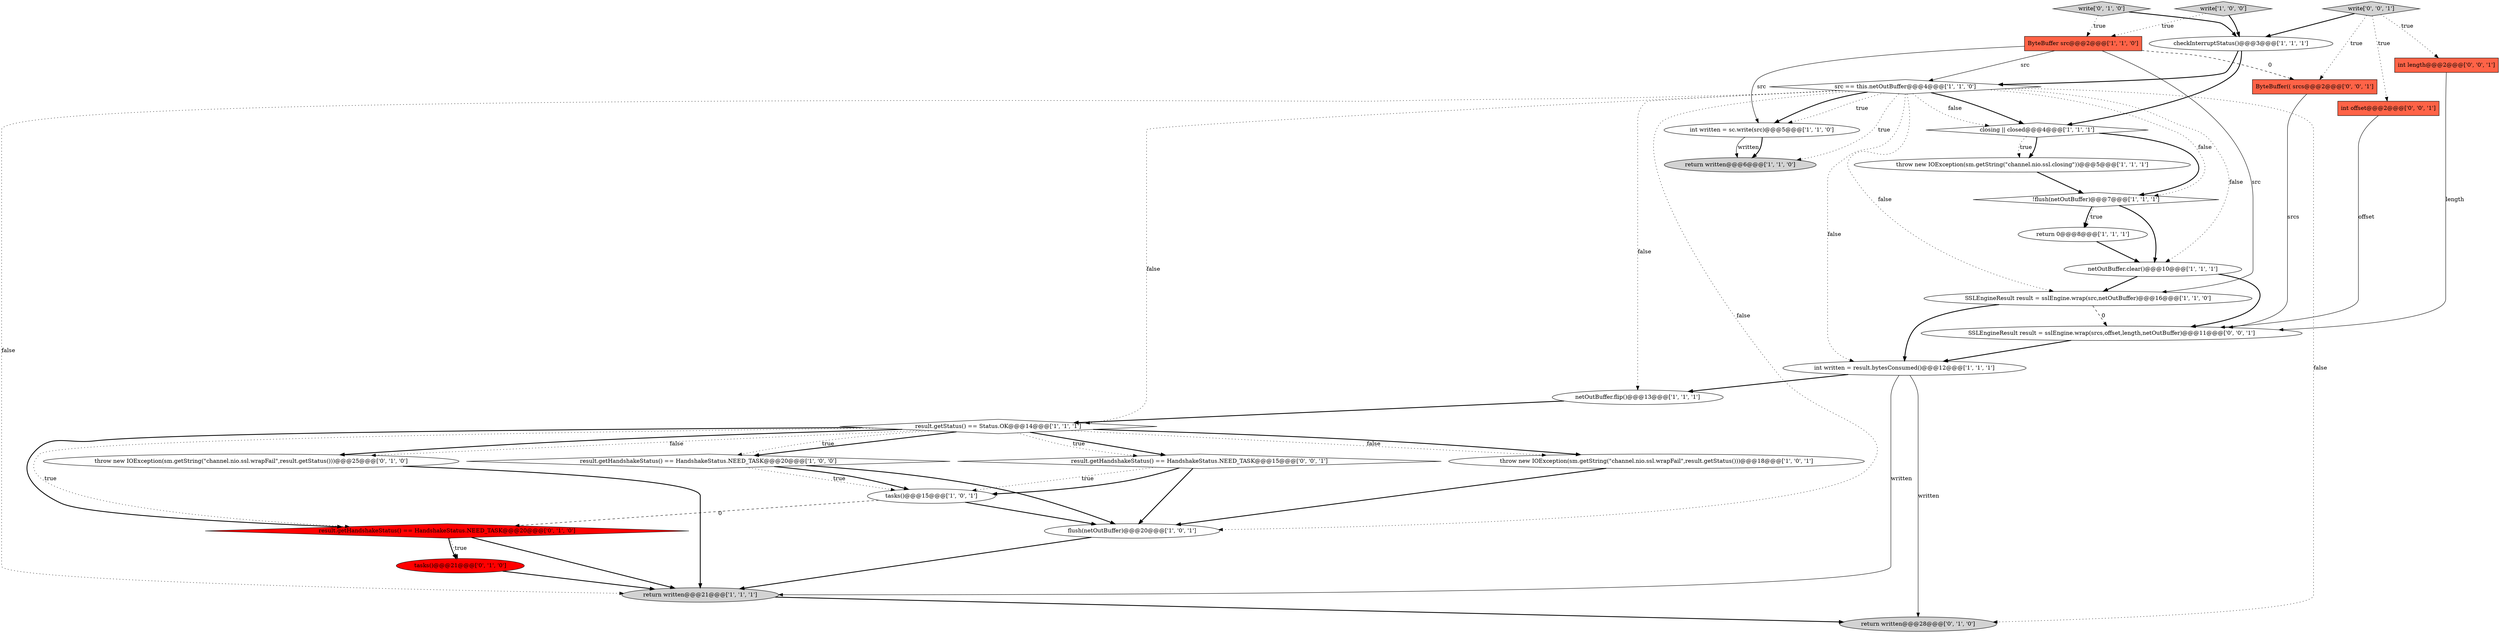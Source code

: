 digraph {
0 [style = filled, label = "int written = sc.write(src)@@@5@@@['1', '1', '0']", fillcolor = white, shape = ellipse image = "AAA0AAABBB1BBB"];
20 [style = filled, label = "tasks()@@@21@@@['0', '1', '0']", fillcolor = red, shape = ellipse image = "AAA1AAABBB2BBB"];
8 [style = filled, label = "write['1', '0', '0']", fillcolor = lightgray, shape = diamond image = "AAA0AAABBB1BBB"];
19 [style = filled, label = "checkInterruptStatus()@@@3@@@['1', '1', '1']", fillcolor = white, shape = ellipse image = "AAA0AAABBB1BBB"];
17 [style = filled, label = "int written = result.bytesConsumed()@@@12@@@['1', '1', '1']", fillcolor = white, shape = ellipse image = "AAA0AAABBB1BBB"];
9 [style = filled, label = "result.getHandshakeStatus() == HandshakeStatus.NEED_TASK@@@20@@@['1', '0', '0']", fillcolor = white, shape = diamond image = "AAA0AAABBB1BBB"];
29 [style = filled, label = "SSLEngineResult result = sslEngine.wrap(srcs,offset,length,netOutBuffer)@@@11@@@['0', '0', '1']", fillcolor = white, shape = ellipse image = "AAA0AAABBB3BBB"];
3 [style = filled, label = "netOutBuffer.clear()@@@10@@@['1', '1', '1']", fillcolor = white, shape = ellipse image = "AAA0AAABBB1BBB"];
11 [style = filled, label = "throw new IOException(sm.getString(\"channel.nio.ssl.wrapFail\",result.getStatus()))@@@18@@@['1', '0', '1']", fillcolor = white, shape = ellipse image = "AAA0AAABBB1BBB"];
13 [style = filled, label = "tasks()@@@15@@@['1', '0', '1']", fillcolor = white, shape = ellipse image = "AAA0AAABBB1BBB"];
2 [style = filled, label = "throw new IOException(sm.getString(\"channel.nio.ssl.closing\"))@@@5@@@['1', '1', '1']", fillcolor = white, shape = ellipse image = "AAA0AAABBB1BBB"];
6 [style = filled, label = "return written@@@21@@@['1', '1', '1']", fillcolor = lightgray, shape = ellipse image = "AAA0AAABBB1BBB"];
5 [style = filled, label = "netOutBuffer.flip()@@@13@@@['1', '1', '1']", fillcolor = white, shape = ellipse image = "AAA0AAABBB1BBB"];
26 [style = filled, label = "write['0', '0', '1']", fillcolor = lightgray, shape = diamond image = "AAA0AAABBB3BBB"];
7 [style = filled, label = "src == this.netOutBuffer@@@4@@@['1', '1', '0']", fillcolor = white, shape = diamond image = "AAA0AAABBB1BBB"];
22 [style = filled, label = "result.getHandshakeStatus() == HandshakeStatus.NEED_TASK@@@20@@@['0', '1', '0']", fillcolor = red, shape = diamond image = "AAA1AAABBB2BBB"];
21 [style = filled, label = "return written@@@28@@@['0', '1', '0']", fillcolor = lightgray, shape = ellipse image = "AAA0AAABBB2BBB"];
23 [style = filled, label = "throw new IOException(sm.getString(\"channel.nio.ssl.wrapFail\",result.getStatus()))@@@25@@@['0', '1', '0']", fillcolor = white, shape = ellipse image = "AAA0AAABBB2BBB"];
25 [style = filled, label = "int length@@@2@@@['0', '0', '1']", fillcolor = tomato, shape = box image = "AAA0AAABBB3BBB"];
30 [style = filled, label = "result.getHandshakeStatus() == HandshakeStatus.NEED_TASK@@@15@@@['0', '0', '1']", fillcolor = white, shape = diamond image = "AAA0AAABBB3BBB"];
16 [style = filled, label = "return 0@@@8@@@['1', '1', '1']", fillcolor = white, shape = ellipse image = "AAA0AAABBB1BBB"];
1 [style = filled, label = "closing || closed@@@4@@@['1', '1', '1']", fillcolor = white, shape = diamond image = "AAA0AAABBB1BBB"];
4 [style = filled, label = "ByteBuffer src@@@2@@@['1', '1', '0']", fillcolor = tomato, shape = box image = "AAA0AAABBB1BBB"];
10 [style = filled, label = "!flush(netOutBuffer)@@@7@@@['1', '1', '1']", fillcolor = white, shape = diamond image = "AAA0AAABBB1BBB"];
12 [style = filled, label = "result.getStatus() == Status.OK@@@14@@@['1', '1', '1']", fillcolor = white, shape = diamond image = "AAA0AAABBB1BBB"];
27 [style = filled, label = "int offset@@@2@@@['0', '0', '1']", fillcolor = tomato, shape = box image = "AAA0AAABBB3BBB"];
28 [style = filled, label = "ByteBuffer(( srcs@@@2@@@['0', '0', '1']", fillcolor = tomato, shape = box image = "AAA0AAABBB3BBB"];
24 [style = filled, label = "write['0', '1', '0']", fillcolor = lightgray, shape = diamond image = "AAA0AAABBB2BBB"];
15 [style = filled, label = "SSLEngineResult result = sslEngine.wrap(src,netOutBuffer)@@@16@@@['1', '1', '0']", fillcolor = white, shape = ellipse image = "AAA0AAABBB1BBB"];
18 [style = filled, label = "flush(netOutBuffer)@@@20@@@['1', '0', '1']", fillcolor = white, shape = ellipse image = "AAA0AAABBB1BBB"];
14 [style = filled, label = "return written@@@6@@@['1', '1', '0']", fillcolor = lightgray, shape = ellipse image = "AAA0AAABBB1BBB"];
16->3 [style = bold, label=""];
12->11 [style = dotted, label="false"];
17->5 [style = bold, label=""];
17->21 [style = solid, label="written"];
12->23 [style = dotted, label="false"];
29->17 [style = bold, label=""];
7->1 [style = bold, label=""];
24->19 [style = bold, label=""];
30->13 [style = bold, label=""];
0->14 [style = solid, label="written"];
7->12 [style = dotted, label="false"];
8->19 [style = bold, label=""];
6->21 [style = bold, label=""];
7->3 [style = dotted, label="false"];
24->4 [style = dotted, label="true"];
26->27 [style = dotted, label="true"];
26->25 [style = dotted, label="true"];
25->29 [style = solid, label="length"];
12->11 [style = bold, label=""];
7->17 [style = dotted, label="false"];
7->21 [style = dotted, label="false"];
10->3 [style = bold, label=""];
12->30 [style = bold, label=""];
7->0 [style = bold, label=""];
3->15 [style = bold, label=""];
15->29 [style = dashed, label="0"];
20->6 [style = bold, label=""];
4->0 [style = solid, label="src"];
7->18 [style = dotted, label="false"];
26->19 [style = bold, label=""];
2->10 [style = bold, label=""];
12->9 [style = bold, label=""];
30->18 [style = bold, label=""];
17->6 [style = solid, label="written"];
7->0 [style = dotted, label="true"];
8->4 [style = dotted, label="true"];
12->30 [style = dotted, label="true"];
11->18 [style = bold, label=""];
27->29 [style = solid, label="offset"];
7->6 [style = dotted, label="false"];
4->28 [style = dashed, label="0"];
19->1 [style = bold, label=""];
15->17 [style = bold, label=""];
0->14 [style = bold, label=""];
12->22 [style = dotted, label="true"];
9->18 [style = bold, label=""];
22->20 [style = dotted, label="true"];
30->13 [style = dotted, label="true"];
10->16 [style = bold, label=""];
22->20 [style = bold, label=""];
5->12 [style = bold, label=""];
18->6 [style = bold, label=""];
4->15 [style = solid, label="src"];
26->28 [style = dotted, label="true"];
23->6 [style = bold, label=""];
9->13 [style = dotted, label="true"];
7->10 [style = dotted, label="false"];
1->2 [style = bold, label=""];
12->23 [style = bold, label=""];
7->1 [style = dotted, label="false"];
7->5 [style = dotted, label="false"];
1->2 [style = dotted, label="true"];
4->7 [style = solid, label="src"];
1->10 [style = bold, label=""];
7->15 [style = dotted, label="false"];
28->29 [style = solid, label="srcs"];
19->7 [style = bold, label=""];
3->29 [style = bold, label=""];
12->22 [style = bold, label=""];
10->16 [style = dotted, label="true"];
12->9 [style = dotted, label="true"];
13->18 [style = bold, label=""];
13->22 [style = dashed, label="0"];
22->6 [style = bold, label=""];
9->13 [style = bold, label=""];
7->14 [style = dotted, label="true"];
}
